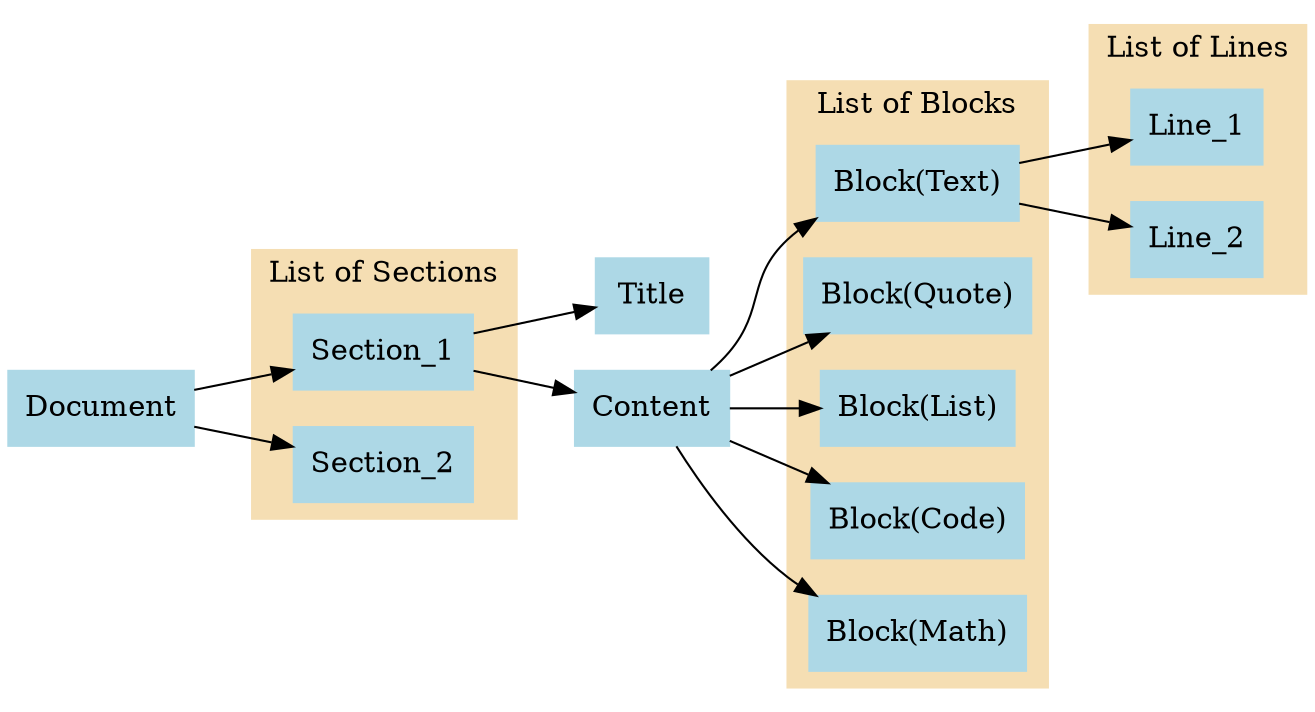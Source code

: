 digraph G {
    rankdir = LR;
    node [style=filled, color=lightblue];
    subgraph cluster_0 {
		style=filled;
		color=wheat;
		node [style=filled];
		section_01 [label=Section_1, shape=box]
        section_02 [label=Section_2, shape=box]
		label = "List of Sections";
	}

    subgraph cluster_1 {
		style=filled;
		color=wheat;
		node [style=filled];
		block_01 [label="Block(Text)", shape=box]
        block_02 [label="Block(Quote)", shape=box]
        block_03 [label="Block(List)", shape=box]
        block_04 [label="Block(Code)", shape=box]
        block_05 [label="Block(Math)", shape=box]
		label = "List of Blocks";
	}

    subgraph cluster_2 {
		style=filled;
		color=wheat;
		node [style=filled];
		line_01 [label=Line_1, shape=box]
        line_02 [label=Line_2, shape=box]
		label = "List of Lines";
	}

    doc [label=Document, shape=box]

    title_01 [label=Title, shape=box]
    content_01 [label=Content, shape=box]



    doc -> section_01
    doc -> section_02

    section_01->title_01
    section_01->content_01

    content_01 -> block_01
    content_01 -> block_02
    content_01 -> block_03
    content_01 -> block_04
    content_01 -> block_05

    block_01 -> line_01
    block_01 -> line_02

}
